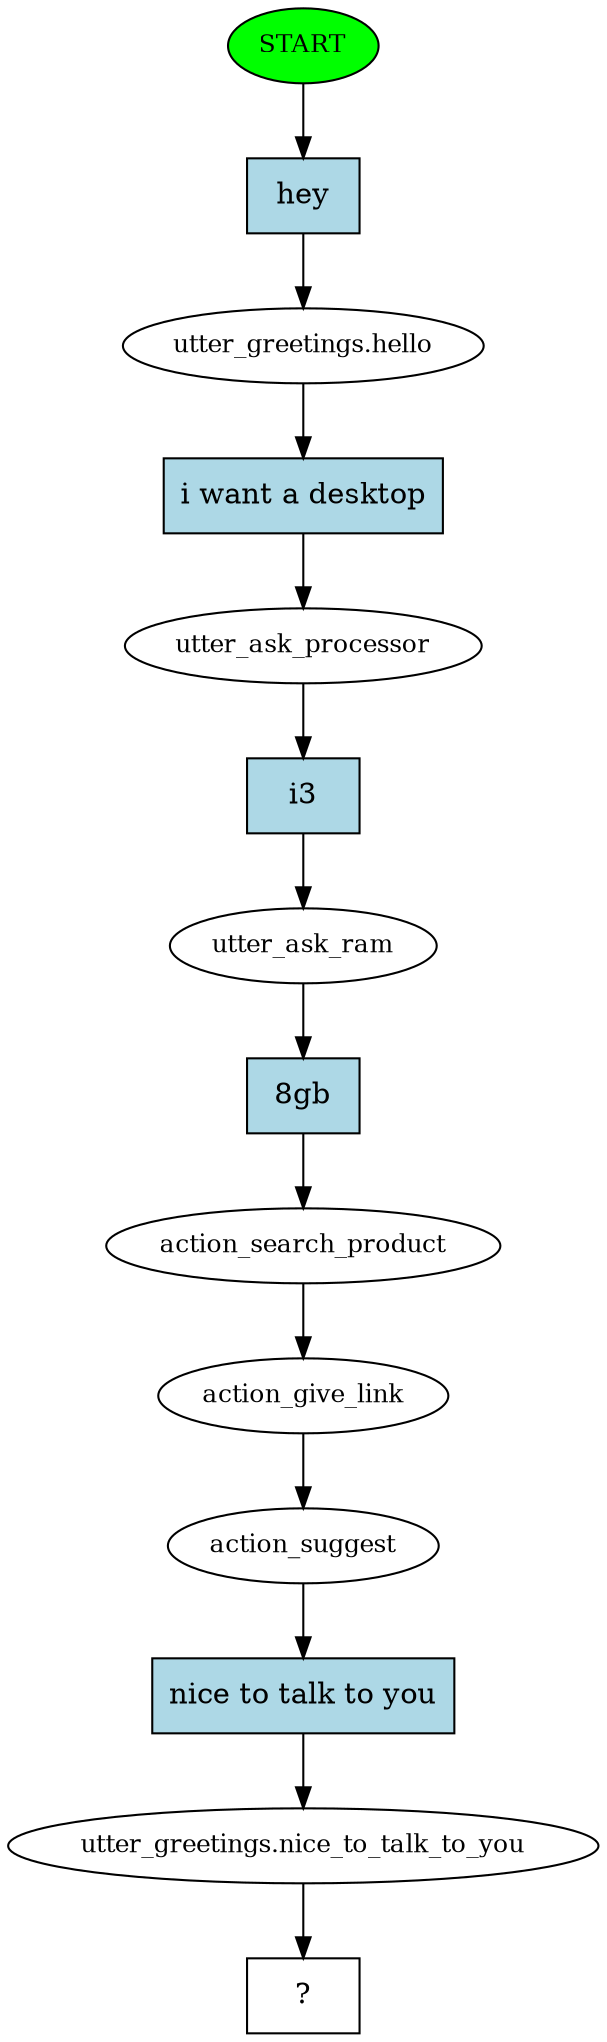 digraph  {
0 [class="start active", fillcolor=green, fontsize=12, label=START, style=filled];
1 [class=active, fontsize=12, label="utter_greetings.hello"];
2 [class=active, fontsize=12, label=utter_ask_processor];
3 [class=active, fontsize=12, label=utter_ask_ram];
4 [class=active, fontsize=12, label=action_search_product];
5 [class=active, fontsize=12, label=action_give_link];
6 [class=active, fontsize=12, label=action_suggest];
7 [class=active, fontsize=12, label="utter_greetings.nice_to_talk_to_you"];
8 [class="intent dashed active", label="  ?  ", shape=rect];
9 [class="intent active", fillcolor=lightblue, label=hey, shape=rect, style=filled];
10 [class="intent active", fillcolor=lightblue, label="i want a desktop", shape=rect, style=filled];
11 [class="intent active", fillcolor=lightblue, label=i3, shape=rect, style=filled];
12 [class="intent active", fillcolor=lightblue, label="8gb", shape=rect, style=filled];
13 [class="intent active", fillcolor=lightblue, label="nice to talk to you", shape=rect, style=filled];
0 -> 9  [class=active, key=0];
1 -> 10  [class=active, key=0];
2 -> 11  [class=active, key=0];
3 -> 12  [class=active, key=0];
4 -> 5  [class=active, key=NONE, label=""];
5 -> 6  [class=active, key=NONE, label=""];
6 -> 13  [class=active, key=0];
7 -> 8  [class=active, key=NONE, label=""];
9 -> 1  [class=active, key=0];
10 -> 2  [class=active, key=0];
11 -> 3  [class=active, key=0];
12 -> 4  [class=active, key=0];
13 -> 7  [class=active, key=0];
}
